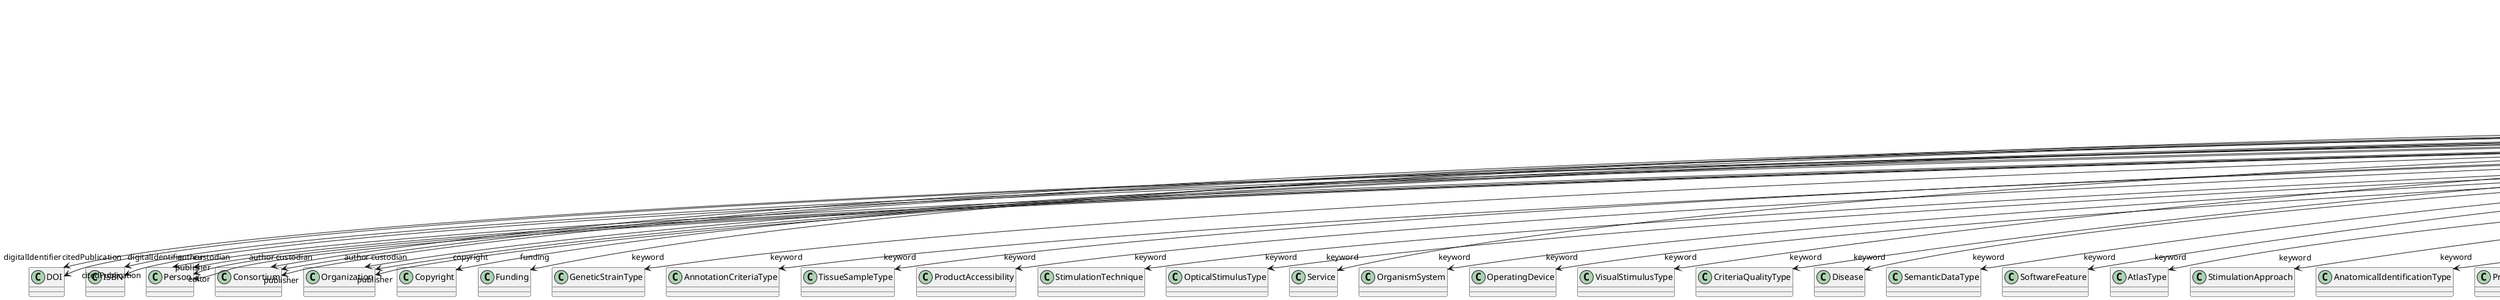 @startuml
class Book {
+digitalIdentifier
+abstract
+author
+citedPublication
+copyright
+creationDate
+custodian
+editor
+funding
+IRI
+keyword
+license
+modificationDate
+name
+publicationDate
+publisher
+versionIdentifier

}
Book -d-> "digitalIdentifier" DOI
Book -d-> "digitalIdentifier" ISBN
Book -d-> "author" Person
Book -d-> "author" Consortium
Book -d-> "author" Organization
Book -d-> "citedPublication" DOI
Book -d-> "citedPublication" ISBN
Book -d-> "copyright" Copyright
Book -d-> "custodian" Person
Book -d-> "custodian" Consortium
Book -d-> "custodian" Organization
Book -d-> "editor" Person
Book -d-> "funding" Funding
Book -d-> "keyword" GeneticStrainType
Book -d-> "keyword" AnnotationCriteriaType
Book -d-> "keyword" TissueSampleType
Book -d-> "keyword" ProductAccessibility
Book -d-> "keyword" StimulationTechnique
Book -d-> "keyword" OpticalStimulusType
Book -d-> "keyword" Service
Book -d-> "keyword" OrganismSystem
Book -d-> "keyword" OperatingDevice
Book -d-> "keyword" VisualStimulusType
Book -d-> "keyword" CriteriaQualityType
Book -d-> "keyword" Disease
Book -d-> "keyword" SemanticDataType
Book -d-> "keyword" SoftwareFeature
Book -d-> "keyword" AtlasType
Book -d-> "keyword" StimulationApproach
Book -d-> "keyword" AnatomicalIdentificationType
Book -d-> "keyword" ProgrammingLanguage
Book -d-> "keyword" MeasuredSignalType
Book -d-> "keyword" MeasuredQuantity
Book -d-> "keyword" DataType
Book -d-> "keyword" DeviceType
Book -d-> "keyword" ModelScope
Book -d-> "keyword" UnitOfMeasurement
Book -d-> "keyword" AnatomicalPlane
Book -d-> "keyword" CranialWindowConstructionType
Book -d-> "keyword" CellType
Book -d-> "keyword" Species
Book -d-> "keyword" BiologicalSex
Book -d-> "keyword" PatchClampVariation
Book -d-> "keyword" AgeCategory
Book -d-> "keyword" AnatomicalAxesOrientation
Book -d-> "keyword" Laterality
Book -d-> "keyword" QualitativeOverlap
Book -d-> "keyword" Handedness
Book -d-> "keyword" FileUsageRole
Book -d-> "keyword" Terminology
Book -d-> "keyword" TissueSampleAttribute
Book -d-> "keyword" EthicsAssessment
Book -d-> "keyword" ChemicalMixtureType
Book -d-> "keyword" Technique
Book -d-> "keyword" EducationalLevel
Book -d-> "keyword" OrganismSubstance
Book -d-> "keyword" BreedingType
Book -d-> "keyword" SoftwareApplicationCategory
Book -d-> "keyword" OlfactoryStimulusType
Book -d-> "keyword" TermSuggestion
Book -d-> "keyword" AnnotationType
Book -d-> "keyword" AuditoryStimulusType
Book -d-> "keyword" TactileStimulusType
Book -d-> "keyword" ExperimentalApproach
Book -d-> "keyword" SubjectAttribute
Book -d-> "keyword" AnalysisTechnique
Book -d-> "keyword" PreparationType
Book -d-> "keyword" MetaDataModelType
Book -d-> "keyword" FileBundleGrouping
Book -d-> "keyword" ElectricalStimulusType
Book -d-> "keyword" UBERONParcellation
Book -d-> "keyword" Organ
Book -d-> "keyword" Colormap
Book -d-> "keyword" DiseaseModel
Book -d-> "keyword" OperatingSystem
Book -d-> "keyword" DifferenceMeasure
Book -d-> "keyword" BiologicalOrder
Book -d-> "keyword" ContributionType
Book -d-> "keyword" SubcellularEntity
Book -d-> "keyword" BiologicalProcess
Book -d-> "keyword" Language
Book -d-> "keyword" LearningResourceType
Book -d-> "keyword" ActionStatusType
Book -d-> "keyword" GustatoryStimulusType
Book -d-> "keyword" TypeOfUncertainty
Book -d-> "keyword" ModelAbstractionLevel
Book -d-> "keyword" CellCultureType
Book -d-> "keyword" FileRepositoryType
Book -d-> "keyword" MolecularEntity
Book -d-> "keyword" SetupType
Book -d-> "keyword" CranialWindowReinforcementType
Book -d-> "license" License
Book -d-> "publisher" Person
Book -d-> "publisher" Consortium
Book -d-> "publisher" Organization

@enduml